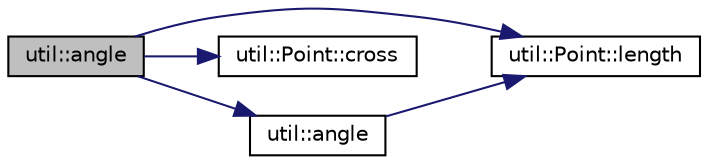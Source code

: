 digraph "util::angle"
{
  edge [fontname="Helvetica",fontsize="10",labelfontname="Helvetica",labelfontsize="10"];
  node [fontname="Helvetica",fontsize="10",shape=record];
  rankdir="LR";
  Node6 [label="util::angle",height=0.2,width=0.4,color="black", fillcolor="grey75", style="filled", fontcolor="black"];
  Node6 -> Node7 [color="midnightblue",fontsize="10",style="solid",fontname="Helvetica"];
  Node7 [label="util::Point::length",height=0.2,width=0.4,color="black", fillcolor="white", style="filled",URL="$structutil_1_1Point.html#a7e6ec50072f4ff4d6461412cdc531b65",tooltip="Computes the Euclidean length of the vector. "];
  Node6 -> Node8 [color="midnightblue",fontsize="10",style="solid",fontname="Helvetica"];
  Node8 [label="util::Point::cross",height=0.2,width=0.4,color="black", fillcolor="white", style="filled",URL="$structutil_1_1Point.html#a8c5530ee2dac6fa26f88be0de91543f7",tooltip="Computes the cross product between this vector and given vector. "];
  Node6 -> Node9 [color="midnightblue",fontsize="10",style="solid",fontname="Helvetica"];
  Node9 [label="util::angle",height=0.2,width=0.4,color="black", fillcolor="white", style="filled",URL="$namespaceutil.html#a4989349bbfea16310a439c896e8222bf",tooltip="Computes angle between two vectors. "];
  Node9 -> Node7 [color="midnightblue",fontsize="10",style="solid",fontname="Helvetica"];
}
